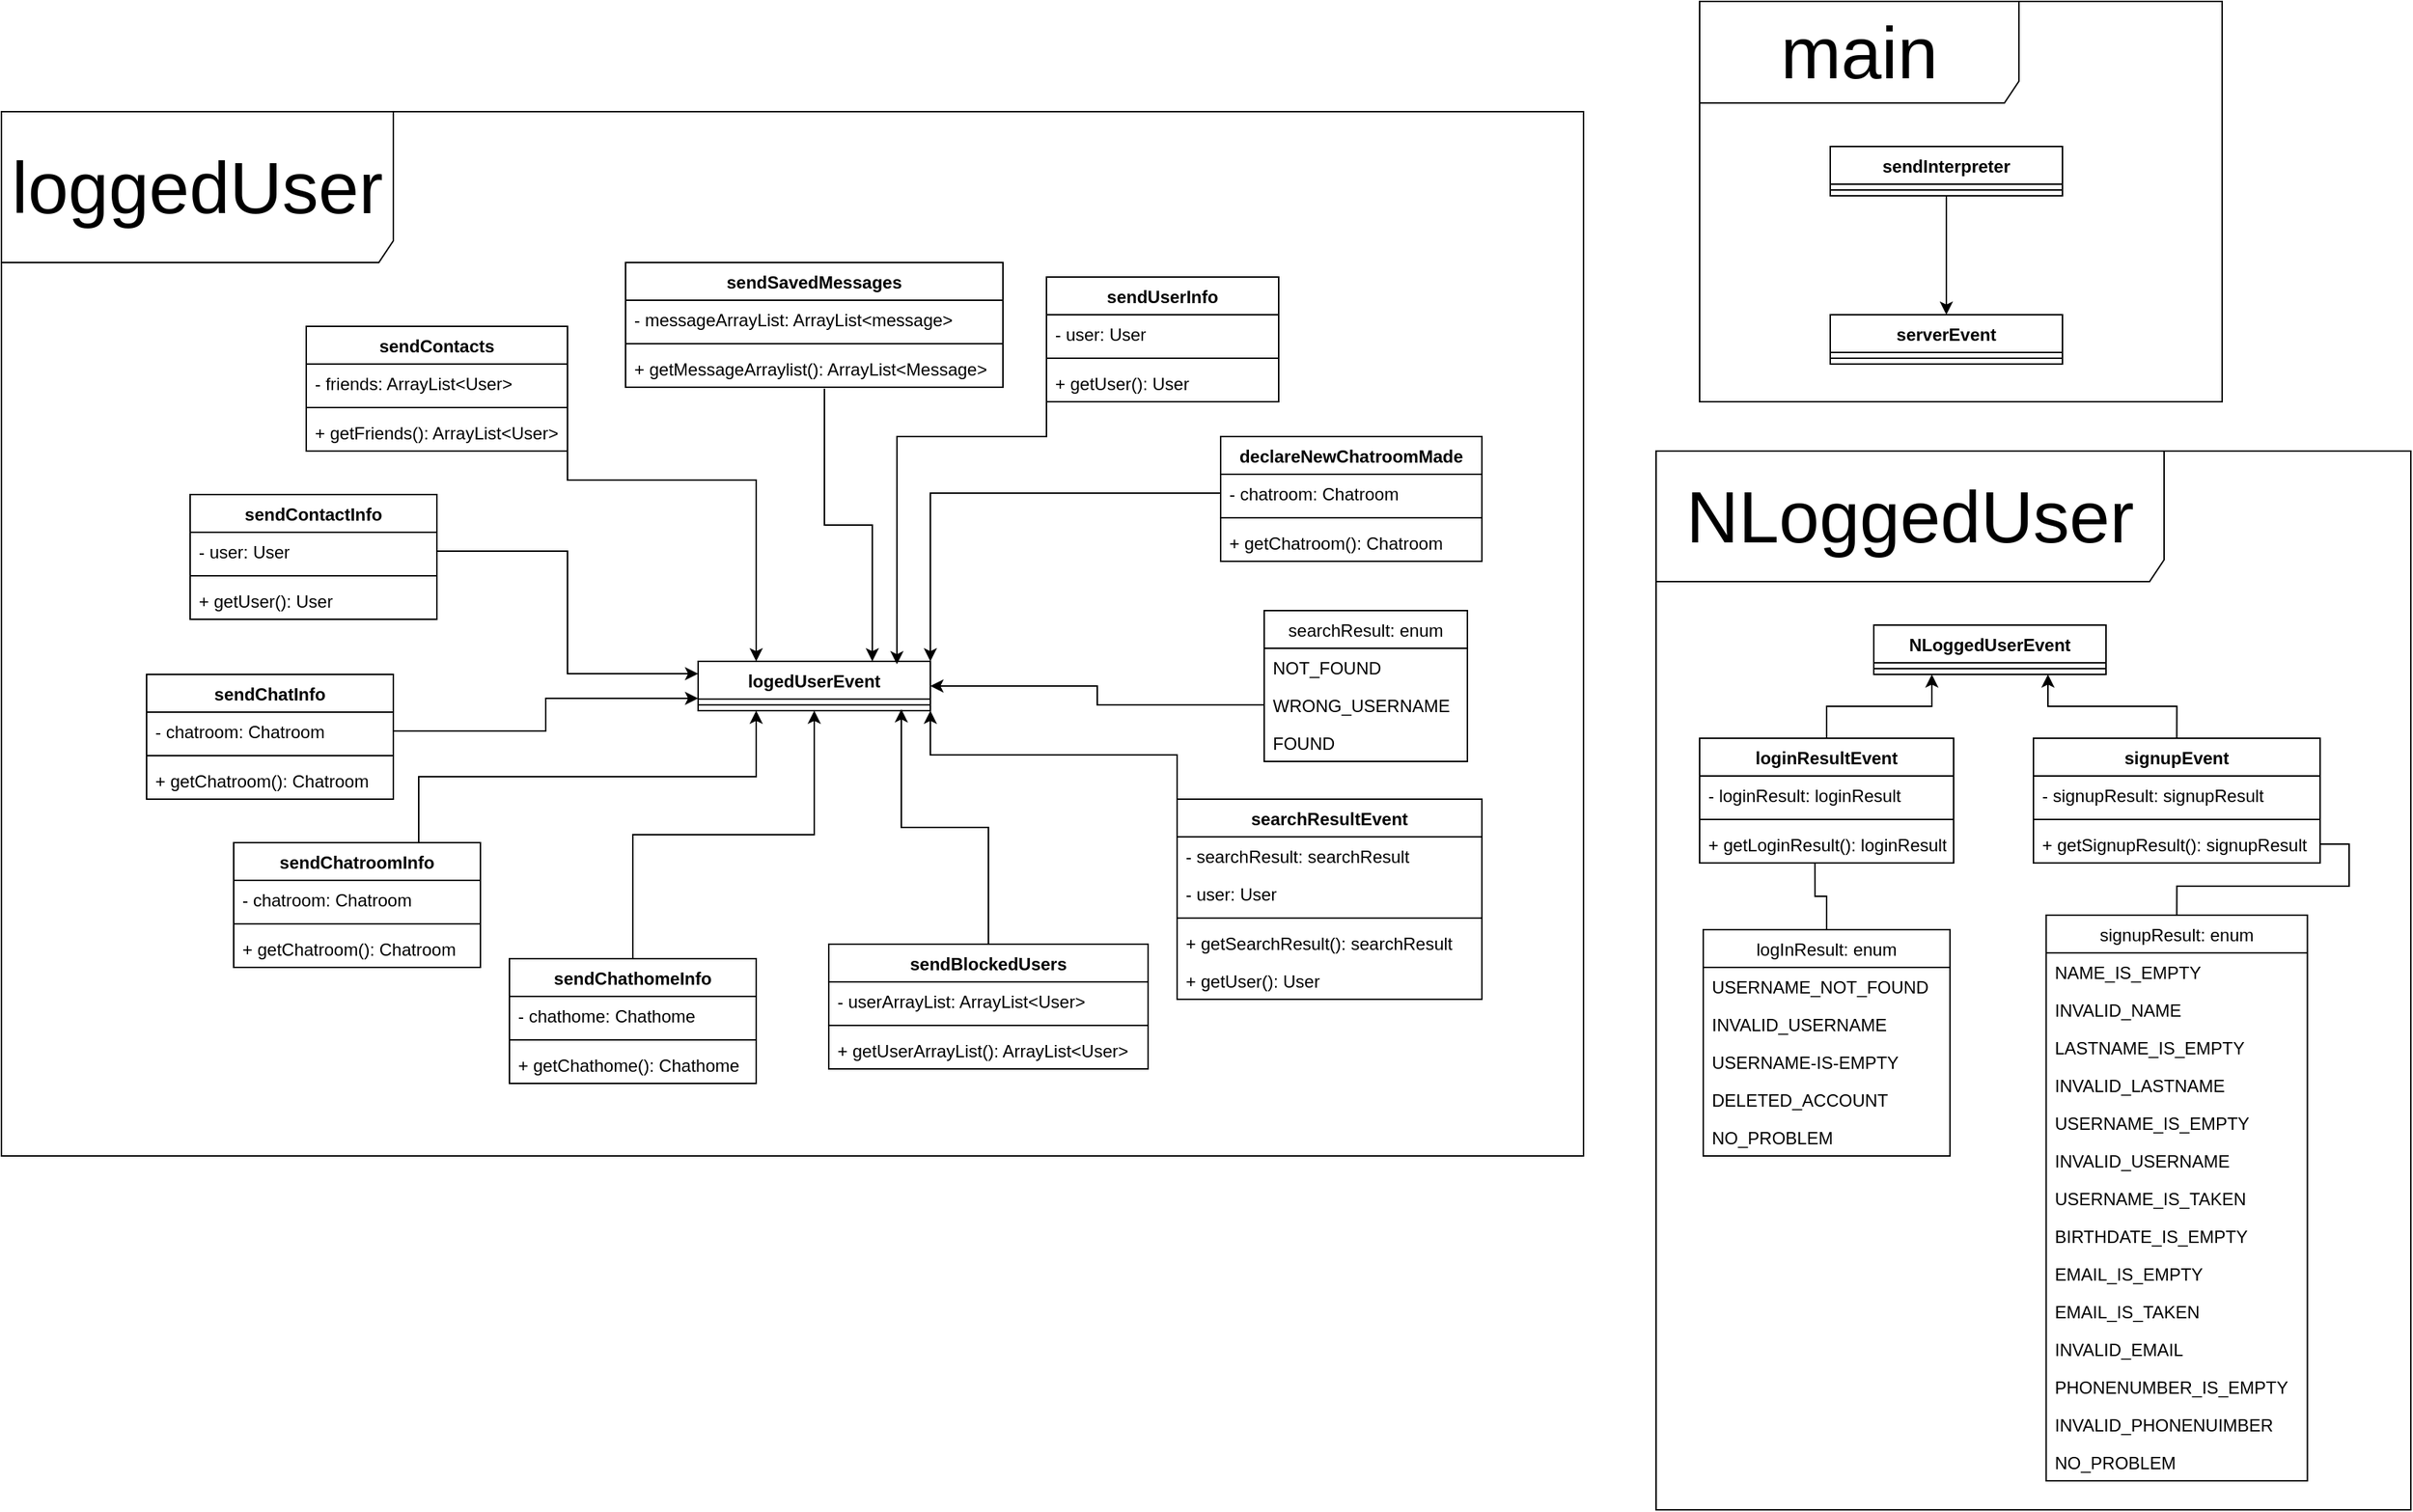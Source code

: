 <mxfile version="20.7.4" type="github">
  <diagram id="C5RBs43oDa-KdzZeNtuy" name="Page-1">
    <mxGraphModel dx="2910" dy="2379" grid="1" gridSize="10" guides="1" tooltips="1" connect="1" arrows="1" fold="1" page="1" pageScale="1" pageWidth="827" pageHeight="1169" math="0" shadow="0">
      <root>
        <mxCell id="WIyWlLk6GJQsqaUBKTNV-0" />
        <mxCell id="WIyWlLk6GJQsqaUBKTNV-1" parent="WIyWlLk6GJQsqaUBKTNV-0" />
        <mxCell id="2U2n0S6tvedUY3tfd5xb-0" value="declareNewChatroomMade" style="swimlane;fontStyle=1;align=center;verticalAlign=top;childLayout=stackLayout;horizontal=1;startSize=26;horizontalStack=0;resizeParent=1;resizeParentMax=0;resizeLast=0;collapsible=1;marginBottom=0;" vertex="1" parent="WIyWlLk6GJQsqaUBKTNV-1">
          <mxGeometry x="560" y="210" width="180" height="86" as="geometry" />
        </mxCell>
        <mxCell id="2U2n0S6tvedUY3tfd5xb-1" value="- chatroom: Chatroom" style="text;strokeColor=none;fillColor=none;align=left;verticalAlign=top;spacingLeft=4;spacingRight=4;overflow=hidden;rotatable=0;points=[[0,0.5],[1,0.5]];portConstraint=eastwest;" vertex="1" parent="2U2n0S6tvedUY3tfd5xb-0">
          <mxGeometry y="26" width="180" height="26" as="geometry" />
        </mxCell>
        <mxCell id="2U2n0S6tvedUY3tfd5xb-2" value="" style="line;strokeWidth=1;fillColor=none;align=left;verticalAlign=middle;spacingTop=-1;spacingLeft=3;spacingRight=3;rotatable=0;labelPosition=right;points=[];portConstraint=eastwest;strokeColor=inherit;" vertex="1" parent="2U2n0S6tvedUY3tfd5xb-0">
          <mxGeometry y="52" width="180" height="8" as="geometry" />
        </mxCell>
        <mxCell id="2U2n0S6tvedUY3tfd5xb-3" value="+ getChatroom(): Chatroom" style="text;strokeColor=none;fillColor=none;align=left;verticalAlign=top;spacingLeft=4;spacingRight=4;overflow=hidden;rotatable=0;points=[[0,0.5],[1,0.5]];portConstraint=eastwest;" vertex="1" parent="2U2n0S6tvedUY3tfd5xb-0">
          <mxGeometry y="60" width="180" height="26" as="geometry" />
        </mxCell>
        <mxCell id="2U2n0S6tvedUY3tfd5xb-4" value="searchResult: enum" style="swimlane;fontStyle=0;childLayout=stackLayout;horizontal=1;startSize=26;fillColor=none;horizontalStack=0;resizeParent=1;resizeParentMax=0;resizeLast=0;collapsible=1;marginBottom=0;" vertex="1" parent="WIyWlLk6GJQsqaUBKTNV-1">
          <mxGeometry x="590" y="330" width="140" height="104" as="geometry" />
        </mxCell>
        <mxCell id="2U2n0S6tvedUY3tfd5xb-5" value="NOT_FOUND" style="text;strokeColor=none;fillColor=none;align=left;verticalAlign=top;spacingLeft=4;spacingRight=4;overflow=hidden;rotatable=0;points=[[0,0.5],[1,0.5]];portConstraint=eastwest;" vertex="1" parent="2U2n0S6tvedUY3tfd5xb-4">
          <mxGeometry y="26" width="140" height="26" as="geometry" />
        </mxCell>
        <mxCell id="2U2n0S6tvedUY3tfd5xb-6" value="WRONG_USERNAME" style="text;strokeColor=none;fillColor=none;align=left;verticalAlign=top;spacingLeft=4;spacingRight=4;overflow=hidden;rotatable=0;points=[[0,0.5],[1,0.5]];portConstraint=eastwest;" vertex="1" parent="2U2n0S6tvedUY3tfd5xb-4">
          <mxGeometry y="52" width="140" height="26" as="geometry" />
        </mxCell>
        <mxCell id="2U2n0S6tvedUY3tfd5xb-7" value="FOUND" style="text;strokeColor=none;fillColor=none;align=left;verticalAlign=top;spacingLeft=4;spacingRight=4;overflow=hidden;rotatable=0;points=[[0,0.5],[1,0.5]];portConstraint=eastwest;" vertex="1" parent="2U2n0S6tvedUY3tfd5xb-4">
          <mxGeometry y="78" width="140" height="26" as="geometry" />
        </mxCell>
        <mxCell id="2U2n0S6tvedUY3tfd5xb-55" style="edgeStyle=orthogonalEdgeStyle;rounded=0;orthogonalLoop=1;jettySize=auto;html=1;exitX=0;exitY=0;exitDx=0;exitDy=0;entryX=1;entryY=1;entryDx=0;entryDy=0;" edge="1" parent="WIyWlLk6GJQsqaUBKTNV-1" source="2U2n0S6tvedUY3tfd5xb-8" target="2U2n0S6tvedUY3tfd5xb-47">
          <mxGeometry relative="1" as="geometry" />
        </mxCell>
        <mxCell id="2U2n0S6tvedUY3tfd5xb-8" value="searchResultEvent" style="swimlane;fontStyle=1;align=center;verticalAlign=top;childLayout=stackLayout;horizontal=1;startSize=26;horizontalStack=0;resizeParent=1;resizeParentMax=0;resizeLast=0;collapsible=1;marginBottom=0;" vertex="1" parent="WIyWlLk6GJQsqaUBKTNV-1">
          <mxGeometry x="530" y="460" width="210" height="138" as="geometry" />
        </mxCell>
        <mxCell id="2U2n0S6tvedUY3tfd5xb-12" value="- searchResult: searchResult" style="text;strokeColor=none;fillColor=none;align=left;verticalAlign=top;spacingLeft=4;spacingRight=4;overflow=hidden;rotatable=0;points=[[0,0.5],[1,0.5]];portConstraint=eastwest;" vertex="1" parent="2U2n0S6tvedUY3tfd5xb-8">
          <mxGeometry y="26" width="210" height="26" as="geometry" />
        </mxCell>
        <mxCell id="2U2n0S6tvedUY3tfd5xb-9" value="- user: User" style="text;strokeColor=none;fillColor=none;align=left;verticalAlign=top;spacingLeft=4;spacingRight=4;overflow=hidden;rotatable=0;points=[[0,0.5],[1,0.5]];portConstraint=eastwest;" vertex="1" parent="2U2n0S6tvedUY3tfd5xb-8">
          <mxGeometry y="52" width="210" height="26" as="geometry" />
        </mxCell>
        <mxCell id="2U2n0S6tvedUY3tfd5xb-10" value="" style="line;strokeWidth=1;fillColor=none;align=left;verticalAlign=middle;spacingTop=-1;spacingLeft=3;spacingRight=3;rotatable=0;labelPosition=right;points=[];portConstraint=eastwest;strokeColor=inherit;" vertex="1" parent="2U2n0S6tvedUY3tfd5xb-8">
          <mxGeometry y="78" width="210" height="8" as="geometry" />
        </mxCell>
        <mxCell id="2U2n0S6tvedUY3tfd5xb-13" value="+ getSearchResult(): searchResult" style="text;strokeColor=none;fillColor=none;align=left;verticalAlign=top;spacingLeft=4;spacingRight=4;overflow=hidden;rotatable=0;points=[[0,0.5],[1,0.5]];portConstraint=eastwest;" vertex="1" parent="2U2n0S6tvedUY3tfd5xb-8">
          <mxGeometry y="86" width="210" height="26" as="geometry" />
        </mxCell>
        <mxCell id="2U2n0S6tvedUY3tfd5xb-11" value="+ getUser(): User" style="text;strokeColor=none;fillColor=none;align=left;verticalAlign=top;spacingLeft=4;spacingRight=4;overflow=hidden;rotatable=0;points=[[0,0.5],[1,0.5]];portConstraint=eastwest;" vertex="1" parent="2U2n0S6tvedUY3tfd5xb-8">
          <mxGeometry y="112" width="210" height="26" as="geometry" />
        </mxCell>
        <mxCell id="2U2n0S6tvedUY3tfd5xb-56" style="edgeStyle=orthogonalEdgeStyle;rounded=0;orthogonalLoop=1;jettySize=auto;html=1;exitX=0.5;exitY=0;exitDx=0;exitDy=0;entryX=0.875;entryY=0.875;entryDx=0;entryDy=0;entryPerimeter=0;" edge="1" parent="WIyWlLk6GJQsqaUBKTNV-1" source="2U2n0S6tvedUY3tfd5xb-14" target="2U2n0S6tvedUY3tfd5xb-49">
          <mxGeometry relative="1" as="geometry" />
        </mxCell>
        <mxCell id="2U2n0S6tvedUY3tfd5xb-14" value="sendBlockedUsers" style="swimlane;fontStyle=1;align=center;verticalAlign=top;childLayout=stackLayout;horizontal=1;startSize=26;horizontalStack=0;resizeParent=1;resizeParentMax=0;resizeLast=0;collapsible=1;marginBottom=0;" vertex="1" parent="WIyWlLk6GJQsqaUBKTNV-1">
          <mxGeometry x="290" y="560" width="220" height="86" as="geometry" />
        </mxCell>
        <mxCell id="2U2n0S6tvedUY3tfd5xb-15" value="- userArrayList: ArrayList&lt;User&gt;" style="text;strokeColor=none;fillColor=none;align=left;verticalAlign=top;spacingLeft=4;spacingRight=4;overflow=hidden;rotatable=0;points=[[0,0.5],[1,0.5]];portConstraint=eastwest;" vertex="1" parent="2U2n0S6tvedUY3tfd5xb-14">
          <mxGeometry y="26" width="220" height="26" as="geometry" />
        </mxCell>
        <mxCell id="2U2n0S6tvedUY3tfd5xb-16" value="" style="line;strokeWidth=1;fillColor=none;align=left;verticalAlign=middle;spacingTop=-1;spacingLeft=3;spacingRight=3;rotatable=0;labelPosition=right;points=[];portConstraint=eastwest;strokeColor=inherit;" vertex="1" parent="2U2n0S6tvedUY3tfd5xb-14">
          <mxGeometry y="52" width="220" height="8" as="geometry" />
        </mxCell>
        <mxCell id="2U2n0S6tvedUY3tfd5xb-17" value="+ getUserArrayList(): ArrayList&lt;User&gt;" style="text;strokeColor=none;fillColor=none;align=left;verticalAlign=top;spacingLeft=4;spacingRight=4;overflow=hidden;rotatable=0;points=[[0,0.5],[1,0.5]];portConstraint=eastwest;" vertex="1" parent="2U2n0S6tvedUY3tfd5xb-14">
          <mxGeometry y="60" width="220" height="26" as="geometry" />
        </mxCell>
        <mxCell id="2U2n0S6tvedUY3tfd5xb-57" style="edgeStyle=orthogonalEdgeStyle;rounded=0;orthogonalLoop=1;jettySize=auto;html=1;exitX=0.5;exitY=0;exitDx=0;exitDy=0;entryX=0.5;entryY=1;entryDx=0;entryDy=0;" edge="1" parent="WIyWlLk6GJQsqaUBKTNV-1" source="2U2n0S6tvedUY3tfd5xb-19" target="2U2n0S6tvedUY3tfd5xb-47">
          <mxGeometry relative="1" as="geometry" />
        </mxCell>
        <mxCell id="2U2n0S6tvedUY3tfd5xb-19" value="sendChathomeInfo" style="swimlane;fontStyle=1;align=center;verticalAlign=top;childLayout=stackLayout;horizontal=1;startSize=26;horizontalStack=0;resizeParent=1;resizeParentMax=0;resizeLast=0;collapsible=1;marginBottom=0;" vertex="1" parent="WIyWlLk6GJQsqaUBKTNV-1">
          <mxGeometry x="70" y="570" width="170" height="86" as="geometry" />
        </mxCell>
        <mxCell id="2U2n0S6tvedUY3tfd5xb-20" value="- chathome: Chathome" style="text;strokeColor=none;fillColor=none;align=left;verticalAlign=top;spacingLeft=4;spacingRight=4;overflow=hidden;rotatable=0;points=[[0,0.5],[1,0.5]];portConstraint=eastwest;" vertex="1" parent="2U2n0S6tvedUY3tfd5xb-19">
          <mxGeometry y="26" width="170" height="26" as="geometry" />
        </mxCell>
        <mxCell id="2U2n0S6tvedUY3tfd5xb-21" value="" style="line;strokeWidth=1;fillColor=none;align=left;verticalAlign=middle;spacingTop=-1;spacingLeft=3;spacingRight=3;rotatable=0;labelPosition=right;points=[];portConstraint=eastwest;strokeColor=inherit;" vertex="1" parent="2U2n0S6tvedUY3tfd5xb-19">
          <mxGeometry y="52" width="170" height="8" as="geometry" />
        </mxCell>
        <mxCell id="2U2n0S6tvedUY3tfd5xb-22" value="+ getChathome(): Chathome" style="text;strokeColor=none;fillColor=none;align=left;verticalAlign=top;spacingLeft=4;spacingRight=4;overflow=hidden;rotatable=0;points=[[0,0.5],[1,0.5]];portConstraint=eastwest;" vertex="1" parent="2U2n0S6tvedUY3tfd5xb-19">
          <mxGeometry y="60" width="170" height="26" as="geometry" />
        </mxCell>
        <mxCell id="2U2n0S6tvedUY3tfd5xb-58" style="edgeStyle=orthogonalEdgeStyle;rounded=0;orthogonalLoop=1;jettySize=auto;html=1;exitX=0.75;exitY=0;exitDx=0;exitDy=0;entryX=0.25;entryY=1;entryDx=0;entryDy=0;" edge="1" parent="WIyWlLk6GJQsqaUBKTNV-1" source="2U2n0S6tvedUY3tfd5xb-23" target="2U2n0S6tvedUY3tfd5xb-47">
          <mxGeometry relative="1" as="geometry" />
        </mxCell>
        <mxCell id="2U2n0S6tvedUY3tfd5xb-23" value="sendChatroomInfo" style="swimlane;fontStyle=1;align=center;verticalAlign=top;childLayout=stackLayout;horizontal=1;startSize=26;horizontalStack=0;resizeParent=1;resizeParentMax=0;resizeLast=0;collapsible=1;marginBottom=0;" vertex="1" parent="WIyWlLk6GJQsqaUBKTNV-1">
          <mxGeometry x="-120" y="490" width="170" height="86" as="geometry" />
        </mxCell>
        <mxCell id="2U2n0S6tvedUY3tfd5xb-24" value="- chatroom: Chatroom" style="text;strokeColor=none;fillColor=none;align=left;verticalAlign=top;spacingLeft=4;spacingRight=4;overflow=hidden;rotatable=0;points=[[0,0.5],[1,0.5]];portConstraint=eastwest;" vertex="1" parent="2U2n0S6tvedUY3tfd5xb-23">
          <mxGeometry y="26" width="170" height="26" as="geometry" />
        </mxCell>
        <mxCell id="2U2n0S6tvedUY3tfd5xb-25" value="" style="line;strokeWidth=1;fillColor=none;align=left;verticalAlign=middle;spacingTop=-1;spacingLeft=3;spacingRight=3;rotatable=0;labelPosition=right;points=[];portConstraint=eastwest;strokeColor=inherit;" vertex="1" parent="2U2n0S6tvedUY3tfd5xb-23">
          <mxGeometry y="52" width="170" height="8" as="geometry" />
        </mxCell>
        <mxCell id="2U2n0S6tvedUY3tfd5xb-26" value="+ getChatroom(): Chatroom" style="text;strokeColor=none;fillColor=none;align=left;verticalAlign=top;spacingLeft=4;spacingRight=4;overflow=hidden;rotatable=0;points=[[0,0.5],[1,0.5]];portConstraint=eastwest;" vertex="1" parent="2U2n0S6tvedUY3tfd5xb-23">
          <mxGeometry y="60" width="170" height="26" as="geometry" />
        </mxCell>
        <mxCell id="2U2n0S6tvedUY3tfd5xb-27" value="sendChatInfo" style="swimlane;fontStyle=1;align=center;verticalAlign=top;childLayout=stackLayout;horizontal=1;startSize=26;horizontalStack=0;resizeParent=1;resizeParentMax=0;resizeLast=0;collapsible=1;marginBottom=0;" vertex="1" parent="WIyWlLk6GJQsqaUBKTNV-1">
          <mxGeometry x="-180" y="374" width="170" height="86" as="geometry" />
        </mxCell>
        <mxCell id="2U2n0S6tvedUY3tfd5xb-28" value="- chatroom: Chatroom" style="text;strokeColor=none;fillColor=none;align=left;verticalAlign=top;spacingLeft=4;spacingRight=4;overflow=hidden;rotatable=0;points=[[0,0.5],[1,0.5]];portConstraint=eastwest;" vertex="1" parent="2U2n0S6tvedUY3tfd5xb-27">
          <mxGeometry y="26" width="170" height="26" as="geometry" />
        </mxCell>
        <mxCell id="2U2n0S6tvedUY3tfd5xb-29" value="" style="line;strokeWidth=1;fillColor=none;align=left;verticalAlign=middle;spacingTop=-1;spacingLeft=3;spacingRight=3;rotatable=0;labelPosition=right;points=[];portConstraint=eastwest;strokeColor=inherit;" vertex="1" parent="2U2n0S6tvedUY3tfd5xb-27">
          <mxGeometry y="52" width="170" height="8" as="geometry" />
        </mxCell>
        <mxCell id="2U2n0S6tvedUY3tfd5xb-30" value="+ getChatroom(): Chatroom" style="text;strokeColor=none;fillColor=none;align=left;verticalAlign=top;spacingLeft=4;spacingRight=4;overflow=hidden;rotatable=0;points=[[0,0.5],[1,0.5]];portConstraint=eastwest;" vertex="1" parent="2U2n0S6tvedUY3tfd5xb-27">
          <mxGeometry y="60" width="170" height="26" as="geometry" />
        </mxCell>
        <mxCell id="2U2n0S6tvedUY3tfd5xb-31" value="sendContactInfo" style="swimlane;fontStyle=1;align=center;verticalAlign=top;childLayout=stackLayout;horizontal=1;startSize=26;horizontalStack=0;resizeParent=1;resizeParentMax=0;resizeLast=0;collapsible=1;marginBottom=0;" vertex="1" parent="WIyWlLk6GJQsqaUBKTNV-1">
          <mxGeometry x="-150" y="250" width="170" height="86" as="geometry" />
        </mxCell>
        <mxCell id="2U2n0S6tvedUY3tfd5xb-32" value="- user: User" style="text;strokeColor=none;fillColor=none;align=left;verticalAlign=top;spacingLeft=4;spacingRight=4;overflow=hidden;rotatable=0;points=[[0,0.5],[1,0.5]];portConstraint=eastwest;" vertex="1" parent="2U2n0S6tvedUY3tfd5xb-31">
          <mxGeometry y="26" width="170" height="26" as="geometry" />
        </mxCell>
        <mxCell id="2U2n0S6tvedUY3tfd5xb-33" value="" style="line;strokeWidth=1;fillColor=none;align=left;verticalAlign=middle;spacingTop=-1;spacingLeft=3;spacingRight=3;rotatable=0;labelPosition=right;points=[];portConstraint=eastwest;strokeColor=inherit;" vertex="1" parent="2U2n0S6tvedUY3tfd5xb-31">
          <mxGeometry y="52" width="170" height="8" as="geometry" />
        </mxCell>
        <mxCell id="2U2n0S6tvedUY3tfd5xb-34" value="+ getUser(): User" style="text;strokeColor=none;fillColor=none;align=left;verticalAlign=top;spacingLeft=4;spacingRight=4;overflow=hidden;rotatable=0;points=[[0,0.5],[1,0.5]];portConstraint=eastwest;" vertex="1" parent="2U2n0S6tvedUY3tfd5xb-31">
          <mxGeometry y="60" width="170" height="26" as="geometry" />
        </mxCell>
        <mxCell id="2U2n0S6tvedUY3tfd5xb-35" value="sendContacts" style="swimlane;fontStyle=1;align=center;verticalAlign=top;childLayout=stackLayout;horizontal=1;startSize=26;horizontalStack=0;resizeParent=1;resizeParentMax=0;resizeLast=0;collapsible=1;marginBottom=0;" vertex="1" parent="WIyWlLk6GJQsqaUBKTNV-1">
          <mxGeometry x="-70" y="134" width="180" height="86" as="geometry" />
        </mxCell>
        <mxCell id="2U2n0S6tvedUY3tfd5xb-36" value="- friends: ArrayList&lt;User&gt;" style="text;strokeColor=none;fillColor=none;align=left;verticalAlign=top;spacingLeft=4;spacingRight=4;overflow=hidden;rotatable=0;points=[[0,0.5],[1,0.5]];portConstraint=eastwest;" vertex="1" parent="2U2n0S6tvedUY3tfd5xb-35">
          <mxGeometry y="26" width="180" height="26" as="geometry" />
        </mxCell>
        <mxCell id="2U2n0S6tvedUY3tfd5xb-37" value="" style="line;strokeWidth=1;fillColor=none;align=left;verticalAlign=middle;spacingTop=-1;spacingLeft=3;spacingRight=3;rotatable=0;labelPosition=right;points=[];portConstraint=eastwest;strokeColor=inherit;" vertex="1" parent="2U2n0S6tvedUY3tfd5xb-35">
          <mxGeometry y="52" width="180" height="8" as="geometry" />
        </mxCell>
        <mxCell id="2U2n0S6tvedUY3tfd5xb-38" value="+ getFriends(): ArrayList&lt;User&gt;" style="text;strokeColor=none;fillColor=none;align=left;verticalAlign=top;spacingLeft=4;spacingRight=4;overflow=hidden;rotatable=0;points=[[0,0.5],[1,0.5]];portConstraint=eastwest;" vertex="1" parent="2U2n0S6tvedUY3tfd5xb-35">
          <mxGeometry y="60" width="180" height="26" as="geometry" />
        </mxCell>
        <mxCell id="2U2n0S6tvedUY3tfd5xb-39" value="sendSavedMessages" style="swimlane;fontStyle=1;align=center;verticalAlign=top;childLayout=stackLayout;horizontal=1;startSize=26;horizontalStack=0;resizeParent=1;resizeParentMax=0;resizeLast=0;collapsible=1;marginBottom=0;" vertex="1" parent="WIyWlLk6GJQsqaUBKTNV-1">
          <mxGeometry x="150" y="90" width="260" height="86" as="geometry" />
        </mxCell>
        <mxCell id="2U2n0S6tvedUY3tfd5xb-40" value="- messageArrayList: ArrayList&lt;message&gt;" style="text;strokeColor=none;fillColor=none;align=left;verticalAlign=top;spacingLeft=4;spacingRight=4;overflow=hidden;rotatable=0;points=[[0,0.5],[1,0.5]];portConstraint=eastwest;" vertex="1" parent="2U2n0S6tvedUY3tfd5xb-39">
          <mxGeometry y="26" width="260" height="26" as="geometry" />
        </mxCell>
        <mxCell id="2U2n0S6tvedUY3tfd5xb-41" value="" style="line;strokeWidth=1;fillColor=none;align=left;verticalAlign=middle;spacingTop=-1;spacingLeft=3;spacingRight=3;rotatable=0;labelPosition=right;points=[];portConstraint=eastwest;strokeColor=inherit;" vertex="1" parent="2U2n0S6tvedUY3tfd5xb-39">
          <mxGeometry y="52" width="260" height="8" as="geometry" />
        </mxCell>
        <mxCell id="2U2n0S6tvedUY3tfd5xb-42" value="+ getMessageArraylist(): ArrayList&lt;Message&gt;" style="text;strokeColor=none;fillColor=none;align=left;verticalAlign=top;spacingLeft=4;spacingRight=4;overflow=hidden;rotatable=0;points=[[0,0.5],[1,0.5]];portConstraint=eastwest;" vertex="1" parent="2U2n0S6tvedUY3tfd5xb-39">
          <mxGeometry y="60" width="260" height="26" as="geometry" />
        </mxCell>
        <mxCell id="2U2n0S6tvedUY3tfd5xb-43" value="sendUserInfo" style="swimlane;fontStyle=1;align=center;verticalAlign=top;childLayout=stackLayout;horizontal=1;startSize=26;horizontalStack=0;resizeParent=1;resizeParentMax=0;resizeLast=0;collapsible=1;marginBottom=0;" vertex="1" parent="WIyWlLk6GJQsqaUBKTNV-1">
          <mxGeometry x="440" y="100" width="160" height="86" as="geometry" />
        </mxCell>
        <mxCell id="2U2n0S6tvedUY3tfd5xb-44" value="- user: User" style="text;strokeColor=none;fillColor=none;align=left;verticalAlign=top;spacingLeft=4;spacingRight=4;overflow=hidden;rotatable=0;points=[[0,0.5],[1,0.5]];portConstraint=eastwest;" vertex="1" parent="2U2n0S6tvedUY3tfd5xb-43">
          <mxGeometry y="26" width="160" height="26" as="geometry" />
        </mxCell>
        <mxCell id="2U2n0S6tvedUY3tfd5xb-45" value="" style="line;strokeWidth=1;fillColor=none;align=left;verticalAlign=middle;spacingTop=-1;spacingLeft=3;spacingRight=3;rotatable=0;labelPosition=right;points=[];portConstraint=eastwest;strokeColor=inherit;" vertex="1" parent="2U2n0S6tvedUY3tfd5xb-43">
          <mxGeometry y="52" width="160" height="8" as="geometry" />
        </mxCell>
        <mxCell id="2U2n0S6tvedUY3tfd5xb-46" value="+ getUser(): User" style="text;strokeColor=none;fillColor=none;align=left;verticalAlign=top;spacingLeft=4;spacingRight=4;overflow=hidden;rotatable=0;points=[[0,0.5],[1,0.5]];portConstraint=eastwest;" vertex="1" parent="2U2n0S6tvedUY3tfd5xb-43">
          <mxGeometry y="60" width="160" height="26" as="geometry" />
        </mxCell>
        <mxCell id="2U2n0S6tvedUY3tfd5xb-47" value="logedUserEvent" style="swimlane;fontStyle=1;align=center;verticalAlign=top;childLayout=stackLayout;horizontal=1;startSize=26;horizontalStack=0;resizeParent=1;resizeParentMax=0;resizeLast=0;collapsible=1;marginBottom=0;" vertex="1" parent="WIyWlLk6GJQsqaUBKTNV-1">
          <mxGeometry x="200" y="365" width="160" height="34" as="geometry" />
        </mxCell>
        <mxCell id="2U2n0S6tvedUY3tfd5xb-49" value="" style="line;strokeWidth=1;fillColor=none;align=left;verticalAlign=middle;spacingTop=-1;spacingLeft=3;spacingRight=3;rotatable=0;labelPosition=right;points=[];portConstraint=eastwest;strokeColor=inherit;" vertex="1" parent="2U2n0S6tvedUY3tfd5xb-47">
          <mxGeometry y="26" width="160" height="8" as="geometry" />
        </mxCell>
        <mxCell id="2U2n0S6tvedUY3tfd5xb-51" style="edgeStyle=orthogonalEdgeStyle;rounded=0;orthogonalLoop=1;jettySize=auto;html=1;entryX=0.75;entryY=0;entryDx=0;entryDy=0;exitX=0.527;exitY=1.038;exitDx=0;exitDy=0;exitPerimeter=0;" edge="1" parent="WIyWlLk6GJQsqaUBKTNV-1" source="2U2n0S6tvedUY3tfd5xb-42" target="2U2n0S6tvedUY3tfd5xb-47">
          <mxGeometry relative="1" as="geometry">
            <Array as="points">
              <mxPoint x="287" y="271" />
              <mxPoint x="320" y="271" />
            </Array>
          </mxGeometry>
        </mxCell>
        <mxCell id="2U2n0S6tvedUY3tfd5xb-52" style="edgeStyle=orthogonalEdgeStyle;rounded=0;orthogonalLoop=1;jettySize=auto;html=1;exitX=0;exitY=0.5;exitDx=0;exitDy=0;entryX=0.856;entryY=0.059;entryDx=0;entryDy=0;entryPerimeter=0;" edge="1" parent="WIyWlLk6GJQsqaUBKTNV-1" source="2U2n0S6tvedUY3tfd5xb-46" target="2U2n0S6tvedUY3tfd5xb-47">
          <mxGeometry relative="1" as="geometry">
            <Array as="points">
              <mxPoint x="440" y="210" />
              <mxPoint x="337" y="210" />
            </Array>
          </mxGeometry>
        </mxCell>
        <mxCell id="2U2n0S6tvedUY3tfd5xb-53" style="edgeStyle=orthogonalEdgeStyle;rounded=0;orthogonalLoop=1;jettySize=auto;html=1;exitX=0;exitY=0.5;exitDx=0;exitDy=0;entryX=1;entryY=0;entryDx=0;entryDy=0;" edge="1" parent="WIyWlLk6GJQsqaUBKTNV-1" source="2U2n0S6tvedUY3tfd5xb-1" target="2U2n0S6tvedUY3tfd5xb-47">
          <mxGeometry relative="1" as="geometry" />
        </mxCell>
        <mxCell id="2U2n0S6tvedUY3tfd5xb-54" style="edgeStyle=orthogonalEdgeStyle;rounded=0;orthogonalLoop=1;jettySize=auto;html=1;exitX=0;exitY=0.5;exitDx=0;exitDy=0;entryX=1;entryY=0.5;entryDx=0;entryDy=0;" edge="1" parent="WIyWlLk6GJQsqaUBKTNV-1" source="2U2n0S6tvedUY3tfd5xb-6" target="2U2n0S6tvedUY3tfd5xb-47">
          <mxGeometry relative="1" as="geometry" />
        </mxCell>
        <mxCell id="2U2n0S6tvedUY3tfd5xb-59" style="edgeStyle=orthogonalEdgeStyle;rounded=0;orthogonalLoop=1;jettySize=auto;html=1;exitX=1;exitY=0.5;exitDx=0;exitDy=0;entryX=0;entryY=0.75;entryDx=0;entryDy=0;" edge="1" parent="WIyWlLk6GJQsqaUBKTNV-1" source="2U2n0S6tvedUY3tfd5xb-28" target="2U2n0S6tvedUY3tfd5xb-47">
          <mxGeometry relative="1" as="geometry" />
        </mxCell>
        <mxCell id="2U2n0S6tvedUY3tfd5xb-60" style="edgeStyle=orthogonalEdgeStyle;rounded=0;orthogonalLoop=1;jettySize=auto;html=1;exitX=1;exitY=0.5;exitDx=0;exitDy=0;entryX=0;entryY=0.25;entryDx=0;entryDy=0;" edge="1" parent="WIyWlLk6GJQsqaUBKTNV-1" source="2U2n0S6tvedUY3tfd5xb-32" target="2U2n0S6tvedUY3tfd5xb-47">
          <mxGeometry relative="1" as="geometry" />
        </mxCell>
        <mxCell id="2U2n0S6tvedUY3tfd5xb-61" style="edgeStyle=orthogonalEdgeStyle;rounded=0;orthogonalLoop=1;jettySize=auto;html=1;exitX=1;exitY=0.5;exitDx=0;exitDy=0;entryX=0.25;entryY=0;entryDx=0;entryDy=0;" edge="1" parent="WIyWlLk6GJQsqaUBKTNV-1" source="2U2n0S6tvedUY3tfd5xb-36" target="2U2n0S6tvedUY3tfd5xb-47">
          <mxGeometry relative="1" as="geometry">
            <Array as="points">
              <mxPoint x="110" y="240" />
              <mxPoint x="240" y="240" />
            </Array>
          </mxGeometry>
        </mxCell>
        <mxCell id="2U2n0S6tvedUY3tfd5xb-112" style="edgeStyle=orthogonalEdgeStyle;rounded=0;orthogonalLoop=1;jettySize=auto;html=1;exitX=0.5;exitY=1;exitDx=0;exitDy=0;entryX=0.5;entryY=0;entryDx=0;entryDy=0;endArrow=classic;endFill=1;" edge="1" parent="WIyWlLk6GJQsqaUBKTNV-1" source="2U2n0S6tvedUY3tfd5xb-62" target="2U2n0S6tvedUY3tfd5xb-66">
          <mxGeometry relative="1" as="geometry" />
        </mxCell>
        <mxCell id="2U2n0S6tvedUY3tfd5xb-62" value="sendInterpreter" style="swimlane;fontStyle=1;align=center;verticalAlign=top;childLayout=stackLayout;horizontal=1;startSize=26;horizontalStack=0;resizeParent=1;resizeParentMax=0;resizeLast=0;collapsible=1;marginBottom=0;" vertex="1" parent="WIyWlLk6GJQsqaUBKTNV-1">
          <mxGeometry x="980" y="10" width="160" height="34" as="geometry" />
        </mxCell>
        <mxCell id="2U2n0S6tvedUY3tfd5xb-64" value="" style="line;strokeWidth=1;fillColor=none;align=left;verticalAlign=middle;spacingTop=-1;spacingLeft=3;spacingRight=3;rotatable=0;labelPosition=right;points=[];portConstraint=eastwest;strokeColor=inherit;" vertex="1" parent="2U2n0S6tvedUY3tfd5xb-62">
          <mxGeometry y="26" width="160" height="8" as="geometry" />
        </mxCell>
        <mxCell id="2U2n0S6tvedUY3tfd5xb-66" value="serverEvent" style="swimlane;fontStyle=1;align=center;verticalAlign=top;childLayout=stackLayout;horizontal=1;startSize=26;horizontalStack=0;resizeParent=1;resizeParentMax=0;resizeLast=0;collapsible=1;marginBottom=0;" vertex="1" parent="WIyWlLk6GJQsqaUBKTNV-1">
          <mxGeometry x="980" y="126" width="160" height="34" as="geometry" />
        </mxCell>
        <mxCell id="2U2n0S6tvedUY3tfd5xb-68" value="" style="line;strokeWidth=1;fillColor=none;align=left;verticalAlign=middle;spacingTop=-1;spacingLeft=3;spacingRight=3;rotatable=0;labelPosition=right;points=[];portConstraint=eastwest;strokeColor=inherit;" vertex="1" parent="2U2n0S6tvedUY3tfd5xb-66">
          <mxGeometry y="26" width="160" height="8" as="geometry" />
        </mxCell>
        <mxCell id="2U2n0S6tvedUY3tfd5xb-108" style="edgeStyle=orthogonalEdgeStyle;rounded=0;orthogonalLoop=1;jettySize=auto;html=1;exitX=0.5;exitY=0;exitDx=0;exitDy=0;entryX=0.454;entryY=0.998;entryDx=0;entryDy=0;entryPerimeter=0;endArrow=none;endFill=0;" edge="1" parent="WIyWlLk6GJQsqaUBKTNV-1" source="2U2n0S6tvedUY3tfd5xb-74" target="2U2n0S6tvedUY3tfd5xb-99">
          <mxGeometry relative="1" as="geometry" />
        </mxCell>
        <mxCell id="2U2n0S6tvedUY3tfd5xb-74" value="logInResult: enum" style="swimlane;fontStyle=0;childLayout=stackLayout;horizontal=1;startSize=26;fillColor=none;horizontalStack=0;resizeParent=1;resizeParentMax=0;resizeLast=0;collapsible=1;marginBottom=0;" vertex="1" parent="WIyWlLk6GJQsqaUBKTNV-1">
          <mxGeometry x="892.5" y="550" width="170" height="156" as="geometry" />
        </mxCell>
        <mxCell id="2U2n0S6tvedUY3tfd5xb-75" value="USERNAME_NOT_FOUND" style="text;strokeColor=none;fillColor=none;align=left;verticalAlign=top;spacingLeft=4;spacingRight=4;overflow=hidden;rotatable=0;points=[[0,0.5],[1,0.5]];portConstraint=eastwest;" vertex="1" parent="2U2n0S6tvedUY3tfd5xb-74">
          <mxGeometry y="26" width="170" height="26" as="geometry" />
        </mxCell>
        <mxCell id="2U2n0S6tvedUY3tfd5xb-76" value="INVALID_USERNAME" style="text;strokeColor=none;fillColor=none;align=left;verticalAlign=top;spacingLeft=4;spacingRight=4;overflow=hidden;rotatable=0;points=[[0,0.5],[1,0.5]];portConstraint=eastwest;" vertex="1" parent="2U2n0S6tvedUY3tfd5xb-74">
          <mxGeometry y="52" width="170" height="26" as="geometry" />
        </mxCell>
        <mxCell id="2U2n0S6tvedUY3tfd5xb-78" value="USERNAME-IS-EMPTY" style="text;strokeColor=none;fillColor=none;align=left;verticalAlign=top;spacingLeft=4;spacingRight=4;overflow=hidden;rotatable=0;points=[[0,0.5],[1,0.5]];portConstraint=eastwest;" vertex="1" parent="2U2n0S6tvedUY3tfd5xb-74">
          <mxGeometry y="78" width="170" height="26" as="geometry" />
        </mxCell>
        <mxCell id="2U2n0S6tvedUY3tfd5xb-79" value="DELETED_ACCOUNT" style="text;strokeColor=none;fillColor=none;align=left;verticalAlign=top;spacingLeft=4;spacingRight=4;overflow=hidden;rotatable=0;points=[[0,0.5],[1,0.5]];portConstraint=eastwest;" vertex="1" parent="2U2n0S6tvedUY3tfd5xb-74">
          <mxGeometry y="104" width="170" height="26" as="geometry" />
        </mxCell>
        <mxCell id="2U2n0S6tvedUY3tfd5xb-77" value="NO_PROBLEM" style="text;strokeColor=none;fillColor=none;align=left;verticalAlign=top;spacingLeft=4;spacingRight=4;overflow=hidden;rotatable=0;points=[[0,0.5],[1,0.5]];portConstraint=eastwest;" vertex="1" parent="2U2n0S6tvedUY3tfd5xb-74">
          <mxGeometry y="130" width="170" height="26" as="geometry" />
        </mxCell>
        <mxCell id="2U2n0S6tvedUY3tfd5xb-111" style="edgeStyle=orthogonalEdgeStyle;rounded=0;orthogonalLoop=1;jettySize=auto;html=1;exitX=0.5;exitY=0;exitDx=0;exitDy=0;entryX=1;entryY=0.5;entryDx=0;entryDy=0;endArrow=none;endFill=0;" edge="1" parent="WIyWlLk6GJQsqaUBKTNV-1" source="2U2n0S6tvedUY3tfd5xb-80" target="2U2n0S6tvedUY3tfd5xb-103">
          <mxGeometry relative="1" as="geometry" />
        </mxCell>
        <mxCell id="2U2n0S6tvedUY3tfd5xb-80" value="signupResult: enum" style="swimlane;fontStyle=0;childLayout=stackLayout;horizontal=1;startSize=26;fillColor=none;horizontalStack=0;resizeParent=1;resizeParentMax=0;resizeLast=0;collapsible=1;marginBottom=0;" vertex="1" parent="WIyWlLk6GJQsqaUBKTNV-1">
          <mxGeometry x="1128.75" y="540" width="180" height="390" as="geometry" />
        </mxCell>
        <mxCell id="2U2n0S6tvedUY3tfd5xb-81" value="NAME_IS_EMPTY" style="text;strokeColor=none;fillColor=none;align=left;verticalAlign=top;spacingLeft=4;spacingRight=4;overflow=hidden;rotatable=0;points=[[0,0.5],[1,0.5]];portConstraint=eastwest;" vertex="1" parent="2U2n0S6tvedUY3tfd5xb-80">
          <mxGeometry y="26" width="180" height="26" as="geometry" />
        </mxCell>
        <mxCell id="2U2n0S6tvedUY3tfd5xb-82" value="INVALID_NAME" style="text;strokeColor=none;fillColor=none;align=left;verticalAlign=top;spacingLeft=4;spacingRight=4;overflow=hidden;rotatable=0;points=[[0,0.5],[1,0.5]];portConstraint=eastwest;" vertex="1" parent="2U2n0S6tvedUY3tfd5xb-80">
          <mxGeometry y="52" width="180" height="26" as="geometry" />
        </mxCell>
        <mxCell id="2U2n0S6tvedUY3tfd5xb-89" value="LASTNAME_IS_EMPTY" style="text;strokeColor=none;fillColor=none;align=left;verticalAlign=top;spacingLeft=4;spacingRight=4;overflow=hidden;rotatable=0;points=[[0,0.5],[1,0.5]];portConstraint=eastwest;" vertex="1" parent="2U2n0S6tvedUY3tfd5xb-80">
          <mxGeometry y="78" width="180" height="26" as="geometry" />
        </mxCell>
        <mxCell id="2U2n0S6tvedUY3tfd5xb-88" value="INVALID_LASTNAME" style="text;strokeColor=none;fillColor=none;align=left;verticalAlign=top;spacingLeft=4;spacingRight=4;overflow=hidden;rotatable=0;points=[[0,0.5],[1,0.5]];portConstraint=eastwest;" vertex="1" parent="2U2n0S6tvedUY3tfd5xb-80">
          <mxGeometry y="104" width="180" height="26" as="geometry" />
        </mxCell>
        <mxCell id="2U2n0S6tvedUY3tfd5xb-87" value="USERNAME_IS_EMPTY" style="text;strokeColor=none;fillColor=none;align=left;verticalAlign=top;spacingLeft=4;spacingRight=4;overflow=hidden;rotatable=0;points=[[0,0.5],[1,0.5]];portConstraint=eastwest;" vertex="1" parent="2U2n0S6tvedUY3tfd5xb-80">
          <mxGeometry y="130" width="180" height="26" as="geometry" />
        </mxCell>
        <mxCell id="2U2n0S6tvedUY3tfd5xb-86" value="INVALID_USERNAME" style="text;strokeColor=none;fillColor=none;align=left;verticalAlign=top;spacingLeft=4;spacingRight=4;overflow=hidden;rotatable=0;points=[[0,0.5],[1,0.5]];portConstraint=eastwest;" vertex="1" parent="2U2n0S6tvedUY3tfd5xb-80">
          <mxGeometry y="156" width="180" height="26" as="geometry" />
        </mxCell>
        <mxCell id="2U2n0S6tvedUY3tfd5xb-85" value="USERNAME_IS_TAKEN" style="text;strokeColor=none;fillColor=none;align=left;verticalAlign=top;spacingLeft=4;spacingRight=4;overflow=hidden;rotatable=0;points=[[0,0.5],[1,0.5]];portConstraint=eastwest;" vertex="1" parent="2U2n0S6tvedUY3tfd5xb-80">
          <mxGeometry y="182" width="180" height="26" as="geometry" />
        </mxCell>
        <mxCell id="2U2n0S6tvedUY3tfd5xb-92" value="BIRTHDATE_IS_EMPTY" style="text;strokeColor=none;fillColor=none;align=left;verticalAlign=top;spacingLeft=4;spacingRight=4;overflow=hidden;rotatable=0;points=[[0,0.5],[1,0.5]];portConstraint=eastwest;" vertex="1" parent="2U2n0S6tvedUY3tfd5xb-80">
          <mxGeometry y="208" width="180" height="26" as="geometry" />
        </mxCell>
        <mxCell id="2U2n0S6tvedUY3tfd5xb-91" value="EMAIL_IS_EMPTY" style="text;strokeColor=none;fillColor=none;align=left;verticalAlign=top;spacingLeft=4;spacingRight=4;overflow=hidden;rotatable=0;points=[[0,0.5],[1,0.5]];portConstraint=eastwest;" vertex="1" parent="2U2n0S6tvedUY3tfd5xb-80">
          <mxGeometry y="234" width="180" height="26" as="geometry" />
        </mxCell>
        <mxCell id="2U2n0S6tvedUY3tfd5xb-90" value="EMAIL_IS_TAKEN" style="text;strokeColor=none;fillColor=none;align=left;verticalAlign=top;spacingLeft=4;spacingRight=4;overflow=hidden;rotatable=0;points=[[0,0.5],[1,0.5]];portConstraint=eastwest;" vertex="1" parent="2U2n0S6tvedUY3tfd5xb-80">
          <mxGeometry y="260" width="180" height="26" as="geometry" />
        </mxCell>
        <mxCell id="2U2n0S6tvedUY3tfd5xb-94" value="INVALID_EMAIL" style="text;strokeColor=none;fillColor=none;align=left;verticalAlign=top;spacingLeft=4;spacingRight=4;overflow=hidden;rotatable=0;points=[[0,0.5],[1,0.5]];portConstraint=eastwest;" vertex="1" parent="2U2n0S6tvedUY3tfd5xb-80">
          <mxGeometry y="286" width="180" height="26" as="geometry" />
        </mxCell>
        <mxCell id="2U2n0S6tvedUY3tfd5xb-93" value="PHONENUMBER_IS_EMPTY" style="text;strokeColor=none;fillColor=none;align=left;verticalAlign=top;spacingLeft=4;spacingRight=4;overflow=hidden;rotatable=0;points=[[0,0.5],[1,0.5]];portConstraint=eastwest;" vertex="1" parent="2U2n0S6tvedUY3tfd5xb-80">
          <mxGeometry y="312" width="180" height="26" as="geometry" />
        </mxCell>
        <mxCell id="2U2n0S6tvedUY3tfd5xb-95" value="INVALID_PHONENUIMBER" style="text;strokeColor=none;fillColor=none;align=left;verticalAlign=top;spacingLeft=4;spacingRight=4;overflow=hidden;rotatable=0;points=[[0,0.5],[1,0.5]];portConstraint=eastwest;" vertex="1" parent="2U2n0S6tvedUY3tfd5xb-80">
          <mxGeometry y="338" width="180" height="26" as="geometry" />
        </mxCell>
        <mxCell id="2U2n0S6tvedUY3tfd5xb-83" value="NO_PROBLEM" style="text;strokeColor=none;fillColor=none;align=left;verticalAlign=top;spacingLeft=4;spacingRight=4;overflow=hidden;rotatable=0;points=[[0,0.5],[1,0.5]];portConstraint=eastwest;" vertex="1" parent="2U2n0S6tvedUY3tfd5xb-80">
          <mxGeometry y="364" width="180" height="26" as="geometry" />
        </mxCell>
        <mxCell id="2U2n0S6tvedUY3tfd5xb-107" style="edgeStyle=orthogonalEdgeStyle;rounded=0;orthogonalLoop=1;jettySize=auto;html=1;exitX=0.5;exitY=0;exitDx=0;exitDy=0;entryX=0.25;entryY=1;entryDx=0;entryDy=0;" edge="1" parent="WIyWlLk6GJQsqaUBKTNV-1" source="2U2n0S6tvedUY3tfd5xb-96" target="2U2n0S6tvedUY3tfd5xb-104">
          <mxGeometry relative="1" as="geometry" />
        </mxCell>
        <mxCell id="2U2n0S6tvedUY3tfd5xb-96" value="loginResultEvent" style="swimlane;fontStyle=1;align=center;verticalAlign=top;childLayout=stackLayout;horizontal=1;startSize=26;horizontalStack=0;resizeParent=1;resizeParentMax=0;resizeLast=0;collapsible=1;marginBottom=0;" vertex="1" parent="WIyWlLk6GJQsqaUBKTNV-1">
          <mxGeometry x="890" y="418" width="175" height="86" as="geometry" />
        </mxCell>
        <mxCell id="2U2n0S6tvedUY3tfd5xb-97" value="- loginResult: loginResult" style="text;strokeColor=none;fillColor=none;align=left;verticalAlign=top;spacingLeft=4;spacingRight=4;overflow=hidden;rotatable=0;points=[[0,0.5],[1,0.5]];portConstraint=eastwest;" vertex="1" parent="2U2n0S6tvedUY3tfd5xb-96">
          <mxGeometry y="26" width="175" height="26" as="geometry" />
        </mxCell>
        <mxCell id="2U2n0S6tvedUY3tfd5xb-98" value="" style="line;strokeWidth=1;fillColor=none;align=left;verticalAlign=middle;spacingTop=-1;spacingLeft=3;spacingRight=3;rotatable=0;labelPosition=right;points=[];portConstraint=eastwest;strokeColor=inherit;" vertex="1" parent="2U2n0S6tvedUY3tfd5xb-96">
          <mxGeometry y="52" width="175" height="8" as="geometry" />
        </mxCell>
        <mxCell id="2U2n0S6tvedUY3tfd5xb-99" value="+ getLoginResult(): loginResult" style="text;strokeColor=none;fillColor=none;align=left;verticalAlign=top;spacingLeft=4;spacingRight=4;overflow=hidden;rotatable=0;points=[[0,0.5],[1,0.5]];portConstraint=eastwest;" vertex="1" parent="2U2n0S6tvedUY3tfd5xb-96">
          <mxGeometry y="60" width="175" height="26" as="geometry" />
        </mxCell>
        <mxCell id="2U2n0S6tvedUY3tfd5xb-106" style="edgeStyle=orthogonalEdgeStyle;rounded=0;orthogonalLoop=1;jettySize=auto;html=1;exitX=0.5;exitY=0;exitDx=0;exitDy=0;entryX=0.75;entryY=1;entryDx=0;entryDy=0;" edge="1" parent="WIyWlLk6GJQsqaUBKTNV-1" source="2U2n0S6tvedUY3tfd5xb-100" target="2U2n0S6tvedUY3tfd5xb-104">
          <mxGeometry relative="1" as="geometry" />
        </mxCell>
        <mxCell id="2U2n0S6tvedUY3tfd5xb-100" value="signupEvent" style="swimlane;fontStyle=1;align=center;verticalAlign=top;childLayout=stackLayout;horizontal=1;startSize=26;horizontalStack=0;resizeParent=1;resizeParentMax=0;resizeLast=0;collapsible=1;marginBottom=0;" vertex="1" parent="WIyWlLk6GJQsqaUBKTNV-1">
          <mxGeometry x="1120" y="418" width="197.5" height="86" as="geometry" />
        </mxCell>
        <mxCell id="2U2n0S6tvedUY3tfd5xb-101" value="- signupResult: signupResult" style="text;strokeColor=none;fillColor=none;align=left;verticalAlign=top;spacingLeft=4;spacingRight=4;overflow=hidden;rotatable=0;points=[[0,0.5],[1,0.5]];portConstraint=eastwest;" vertex="1" parent="2U2n0S6tvedUY3tfd5xb-100">
          <mxGeometry y="26" width="197.5" height="26" as="geometry" />
        </mxCell>
        <mxCell id="2U2n0S6tvedUY3tfd5xb-102" value="" style="line;strokeWidth=1;fillColor=none;align=left;verticalAlign=middle;spacingTop=-1;spacingLeft=3;spacingRight=3;rotatable=0;labelPosition=right;points=[];portConstraint=eastwest;strokeColor=inherit;" vertex="1" parent="2U2n0S6tvedUY3tfd5xb-100">
          <mxGeometry y="52" width="197.5" height="8" as="geometry" />
        </mxCell>
        <mxCell id="2U2n0S6tvedUY3tfd5xb-103" value="+ getSignupResult(): signupResult" style="text;strokeColor=none;fillColor=none;align=left;verticalAlign=top;spacingLeft=4;spacingRight=4;overflow=hidden;rotatable=0;points=[[0,0.5],[1,0.5]];portConstraint=eastwest;" vertex="1" parent="2U2n0S6tvedUY3tfd5xb-100">
          <mxGeometry y="60" width="197.5" height="26" as="geometry" />
        </mxCell>
        <mxCell id="2U2n0S6tvedUY3tfd5xb-104" value="NLoggedUserEvent" style="swimlane;fontStyle=1;align=center;verticalAlign=top;childLayout=stackLayout;horizontal=1;startSize=26;horizontalStack=0;resizeParent=1;resizeParentMax=0;resizeLast=0;collapsible=1;marginBottom=0;" vertex="1" parent="WIyWlLk6GJQsqaUBKTNV-1">
          <mxGeometry x="1010" y="340" width="160" height="34" as="geometry" />
        </mxCell>
        <mxCell id="2U2n0S6tvedUY3tfd5xb-105" value="" style="line;strokeWidth=1;fillColor=none;align=left;verticalAlign=middle;spacingTop=-1;spacingLeft=3;spacingRight=3;rotatable=0;labelPosition=right;points=[];portConstraint=eastwest;strokeColor=inherit;" vertex="1" parent="2U2n0S6tvedUY3tfd5xb-104">
          <mxGeometry y="26" width="160" height="8" as="geometry" />
        </mxCell>
        <mxCell id="2U2n0S6tvedUY3tfd5xb-113" value="&lt;font style=&quot;font-size: 50px;&quot;&gt;loggedUser&lt;/font&gt;" style="shape=umlFrame;whiteSpace=wrap;html=1;width=270;height=104;" vertex="1" parent="WIyWlLk6GJQsqaUBKTNV-1">
          <mxGeometry x="-280" y="-14" width="1090" height="720" as="geometry" />
        </mxCell>
        <mxCell id="2U2n0S6tvedUY3tfd5xb-114" value="&lt;font style=&quot;font-size: 50px;&quot;&gt;NLoggedUser&lt;/font&gt;" style="shape=umlFrame;whiteSpace=wrap;html=1;width=350;height=90;" vertex="1" parent="WIyWlLk6GJQsqaUBKTNV-1">
          <mxGeometry x="860" y="220" width="520" height="730" as="geometry" />
        </mxCell>
        <mxCell id="2U2n0S6tvedUY3tfd5xb-115" value="&lt;font style=&quot;font-size: 50px;&quot;&gt;main&lt;/font&gt;" style="shape=umlFrame;whiteSpace=wrap;html=1;width=220;height=70;" vertex="1" parent="WIyWlLk6GJQsqaUBKTNV-1">
          <mxGeometry x="890" y="-90" width="360" height="276" as="geometry" />
        </mxCell>
      </root>
    </mxGraphModel>
  </diagram>
</mxfile>
